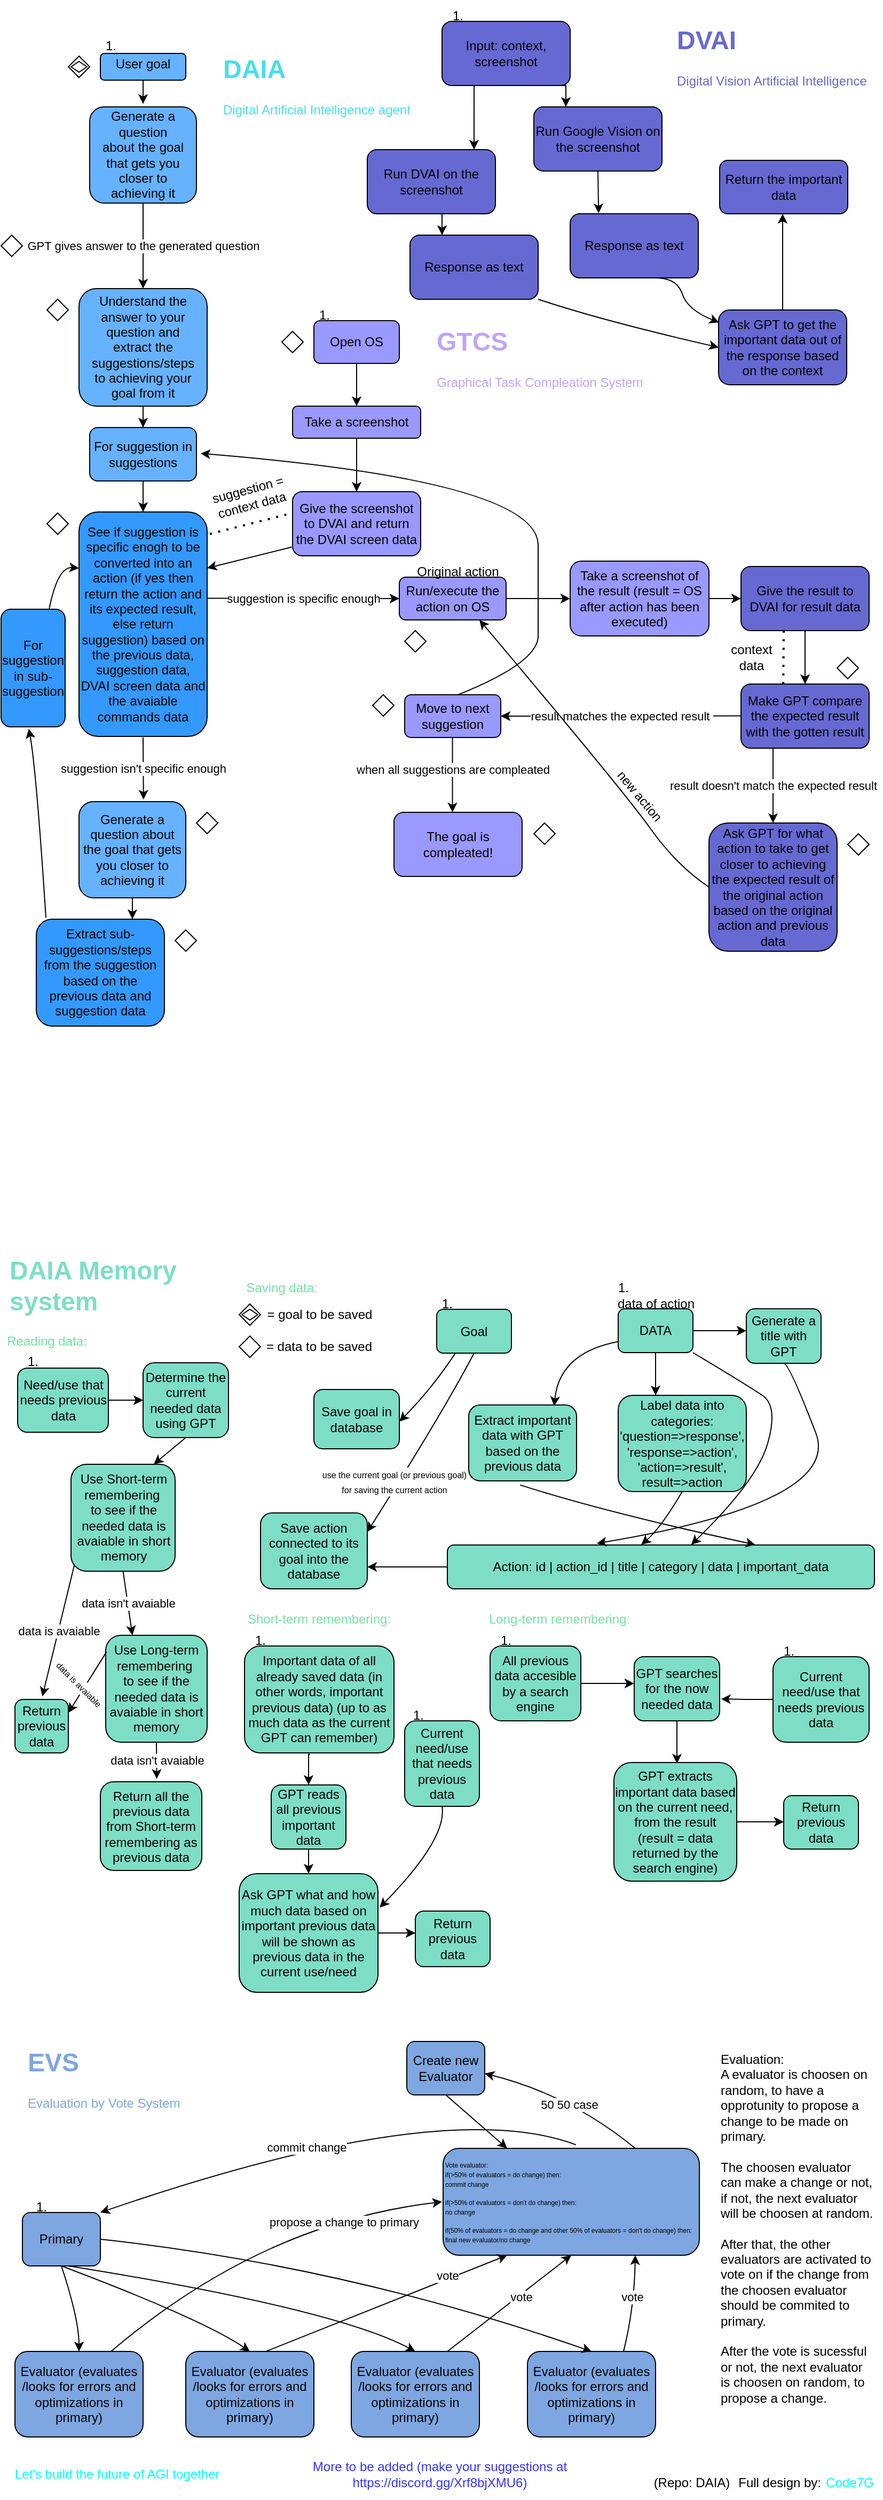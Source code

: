 <mxfile version="21.6.5" type="device">
  <diagram name="Page-1" id="eF_w9FmH9n8_vSb8mk-4">
    <mxGraphModel dx="1247" dy="1196" grid="1" gridSize="10" guides="1" tooltips="1" connect="1" arrows="1" fold="1" page="1" pageScale="1" pageWidth="827" pageHeight="1169" math="0" shadow="0">
      <root>
        <mxCell id="0" />
        <mxCell id="1" parent="0" />
        <mxCell id="6BYPAG468MGo1deq5H2f-17" value="" style="rounded=1;whiteSpace=wrap;html=1;fillColor=#66B2FF;" parent="1" vertex="1">
          <mxGeometry x="910" y="100" width="100" height="90" as="geometry" />
        </mxCell>
        <mxCell id="6BYPAG468MGo1deq5H2f-11" value="Generate a question about the goal that gets you closer to achieving it" style="text;html=1;strokeColor=none;fillColor=none;align=center;verticalAlign=middle;whiteSpace=wrap;rounded=0;" parent="1" vertex="1">
          <mxGeometry x="920" y="130" width="80" height="30" as="geometry" />
        </mxCell>
        <mxCell id="6BYPAG468MGo1deq5H2f-25" style="edgeStyle=orthogonalEdgeStyle;rounded=0;orthogonalLoop=1;jettySize=auto;html=1;exitX=0.5;exitY=1;exitDx=0;exitDy=0;entryX=0.5;entryY=-0.031;entryDx=0;entryDy=0;entryPerimeter=0;" parent="1" source="6BYPAG468MGo1deq5H2f-23" target="6BYPAG468MGo1deq5H2f-17" edge="1">
          <mxGeometry relative="1" as="geometry" />
        </mxCell>
        <mxCell id="6BYPAG468MGo1deq5H2f-23" value="" style="rounded=1;whiteSpace=wrap;html=1;fillColor=#66B2FF;" parent="1" vertex="1">
          <mxGeometry x="920" y="50" width="80" height="25" as="geometry" />
        </mxCell>
        <mxCell id="6BYPAG468MGo1deq5H2f-24" value="User goal" style="text;html=1;strokeColor=none;fillColor=none;align=center;verticalAlign=middle;whiteSpace=wrap;rounded=0;" parent="1" vertex="1">
          <mxGeometry x="930" y="45" width="60" height="30" as="geometry" />
        </mxCell>
        <mxCell id="6BYPAG468MGo1deq5H2f-47" style="edgeStyle=orthogonalEdgeStyle;rounded=0;orthogonalLoop=1;jettySize=auto;html=1;exitX=0.5;exitY=1;exitDx=0;exitDy=0;" parent="1" source="6BYPAG468MGo1deq5H2f-28" target="6BYPAG468MGo1deq5H2f-48" edge="1">
          <mxGeometry relative="1" as="geometry">
            <mxPoint x="959.952" y="440" as="targetPoint" />
          </mxGeometry>
        </mxCell>
        <mxCell id="6BYPAG468MGo1deq5H2f-28" value="" style="rounded=1;whiteSpace=wrap;html=1;fillColor=#66B2FF;" parent="1" vertex="1">
          <mxGeometry x="900" y="270" width="120" height="110" as="geometry" />
        </mxCell>
        <mxCell id="6BYPAG468MGo1deq5H2f-29" value="Understand the answer to your question and extract the suggestions/steps to achieving your goal from it" style="text;html=1;strokeColor=none;fillColor=none;align=center;verticalAlign=middle;whiteSpace=wrap;rounded=0;" parent="1" vertex="1">
          <mxGeometry x="910" y="310" width="100" height="30" as="geometry" />
        </mxCell>
        <mxCell id="6BYPAG468MGo1deq5H2f-52" style="edgeStyle=orthogonalEdgeStyle;rounded=0;orthogonalLoop=1;jettySize=auto;html=1;exitX=0.5;exitY=1;exitDx=0;exitDy=0;" parent="1" source="6BYPAG468MGo1deq5H2f-48" target="6BYPAG468MGo1deq5H2f-53" edge="1">
          <mxGeometry relative="1" as="geometry">
            <mxPoint x="959.952" y="520" as="targetPoint" />
          </mxGeometry>
        </mxCell>
        <mxCell id="6BYPAG468MGo1deq5H2f-48" value="" style="rounded=1;whiteSpace=wrap;html=1;fillColor=#66B2FF;" parent="1" vertex="1">
          <mxGeometry x="910" y="400" width="100" height="50" as="geometry" />
        </mxCell>
        <mxCell id="6BYPAG468MGo1deq5H2f-49" value="For suggestion in suggestions" style="text;html=1;strokeColor=none;fillColor=none;align=center;verticalAlign=middle;whiteSpace=wrap;rounded=0;" parent="1" vertex="1">
          <mxGeometry x="910" y="405" width="100" height="40" as="geometry" />
        </mxCell>
        <mxCell id="6BYPAG468MGo1deq5H2f-53" value="See if suggestion is specific enogh to be converted into an action (if yes then return the action and its expected result, else return suggestion) based on the previous data, suggestion data, DVAI screen data and the avaiable commands data" style="rounded=1;whiteSpace=wrap;html=1;fillColor=#3399FF;" parent="1" vertex="1">
          <mxGeometry x="900" y="479" width="120" height="210" as="geometry" />
        </mxCell>
        <mxCell id="6BYPAG468MGo1deq5H2f-60" value="" style="endArrow=classic;html=1;rounded=0;movable=1;resizable=1;rotatable=1;deletable=1;editable=1;locked=0;connectable=1;entryX=0.604;entryY=-0.021;entryDx=0;entryDy=0;entryPerimeter=0;" parent="1" target="6BYPAG468MGo1deq5H2f-144" edge="1">
          <mxGeometry relative="1" as="geometry">
            <mxPoint x="960" y="690" as="sourcePoint" />
            <mxPoint x="960" y="760" as="targetPoint" />
          </mxGeometry>
        </mxCell>
        <mxCell id="6BYPAG468MGo1deq5H2f-61" value="suggestion isn&#39;t specific enough" style="edgeLabel;resizable=0;html=1;align=center;verticalAlign=middle;" parent="6BYPAG468MGo1deq5H2f-60" connectable="0" vertex="1">
          <mxGeometry relative="1" as="geometry" />
        </mxCell>
        <mxCell id="6BYPAG468MGo1deq5H2f-55" value="" style="endArrow=classic;html=1;rounded=0;" parent="1" edge="1">
          <mxGeometry relative="1" as="geometry">
            <mxPoint x="1020" y="559.76" as="sourcePoint" />
            <mxPoint x="1200" y="560" as="targetPoint" />
            <Array as="points" />
          </mxGeometry>
        </mxCell>
        <mxCell id="6BYPAG468MGo1deq5H2f-56" value="suggestion is specific enough" style="edgeLabel;resizable=0;html=1;align=center;verticalAlign=middle;" parent="6BYPAG468MGo1deq5H2f-55" connectable="0" vertex="1">
          <mxGeometry relative="1" as="geometry" />
        </mxCell>
        <mxCell id="6BYPAG468MGo1deq5H2f-63" value="Extract sub-suggestions/steps from the suggestion based on the previous data and suggestion data" style="rounded=1;whiteSpace=wrap;html=1;fillColor=#3399FF;" parent="1" vertex="1">
          <mxGeometry x="860" y="860" width="120" height="100" as="geometry" />
        </mxCell>
        <mxCell id="6BYPAG468MGo1deq5H2f-67" value="" style="curved=1;endArrow=classic;html=1;rounded=0;exitX=0.075;exitY=-0.014;exitDx=0;exitDy=0;exitPerimeter=0;entryX=0.433;entryY=1.017;entryDx=0;entryDy=0;entryPerimeter=0;" parent="1" source="6BYPAG468MGo1deq5H2f-63" target="6BYPAG468MGo1deq5H2f-68" edge="1">
          <mxGeometry width="50" height="50" relative="1" as="geometry">
            <mxPoint x="840" y="740" as="sourcePoint" />
            <mxPoint x="800" y="650" as="targetPoint" />
            <Array as="points">
              <mxPoint x="860" y="720" />
            </Array>
          </mxGeometry>
        </mxCell>
        <mxCell id="6BYPAG468MGo1deq5H2f-68" value="For suggestion in sub-suggestion" style="rounded=1;whiteSpace=wrap;html=1;fillColor=#3399FF;" parent="1" vertex="1">
          <mxGeometry x="827" y="570" width="60" height="110" as="geometry" />
        </mxCell>
        <mxCell id="6BYPAG468MGo1deq5H2f-75" style="edgeStyle=orthogonalEdgeStyle;rounded=0;orthogonalLoop=1;jettySize=auto;html=1;" parent="1" source="6BYPAG468MGo1deq5H2f-72" target="6BYPAG468MGo1deq5H2f-76" edge="1">
          <mxGeometry relative="1" as="geometry">
            <mxPoint x="1360" y="560" as="targetPoint" />
          </mxGeometry>
        </mxCell>
        <mxCell id="6BYPAG468MGo1deq5H2f-72" value="Run/execute the action on OS" style="rounded=1;whiteSpace=wrap;html=1;fillColor=#9999FF;" parent="1" vertex="1">
          <mxGeometry x="1200" y="540" width="100" height="40" as="geometry" />
        </mxCell>
        <mxCell id="6BYPAG468MGo1deq5H2f-73" value="" style="endArrow=classic;html=1;rounded=0;entryX=0.5;entryY=0;entryDx=0;entryDy=0;" parent="1" target="6BYPAG468MGo1deq5H2f-28" edge="1">
          <mxGeometry relative="1" as="geometry">
            <mxPoint x="960" y="190" as="sourcePoint" />
            <mxPoint x="1060" y="160" as="targetPoint" />
          </mxGeometry>
        </mxCell>
        <mxCell id="6BYPAG468MGo1deq5H2f-74" value="GPT gives answer to the generated question" style="edgeLabel;resizable=0;html=1;align=center;verticalAlign=middle;" parent="6BYPAG468MGo1deq5H2f-73" connectable="0" vertex="1">
          <mxGeometry relative="1" as="geometry" />
        </mxCell>
        <mxCell id="6BYPAG468MGo1deq5H2f-84" style="edgeStyle=orthogonalEdgeStyle;rounded=0;orthogonalLoop=1;jettySize=auto;html=1;exitX=1;exitY=0.5;exitDx=0;exitDy=0;" parent="1" source="6BYPAG468MGo1deq5H2f-76" edge="1">
          <mxGeometry relative="1" as="geometry">
            <mxPoint x="1520" y="560" as="targetPoint" />
          </mxGeometry>
        </mxCell>
        <mxCell id="6BYPAG468MGo1deq5H2f-76" value="Take a screenshot of the result (result = OS after action has been executed)" style="rounded=1;whiteSpace=wrap;html=1;fillColor=#9999FF;" parent="1" vertex="1">
          <mxGeometry x="1360" y="525" width="130" height="70" as="geometry" />
        </mxCell>
        <mxCell id="6BYPAG468MGo1deq5H2f-78" style="edgeStyle=orthogonalEdgeStyle;rounded=0;orthogonalLoop=1;jettySize=auto;html=1;exitX=0.5;exitY=1;exitDx=0;exitDy=0;" parent="1" source="6BYPAG468MGo1deq5H2f-77" target="6BYPAG468MGo1deq5H2f-79" edge="1">
          <mxGeometry relative="1" as="geometry">
            <mxPoint x="1240.095" y="280" as="targetPoint" />
          </mxGeometry>
        </mxCell>
        <mxCell id="6BYPAG468MGo1deq5H2f-77" value="Open OS" style="rounded=1;whiteSpace=wrap;html=1;fillColor=#9999FF;" parent="1" vertex="1">
          <mxGeometry x="1120" y="300" width="80" height="40" as="geometry" />
        </mxCell>
        <mxCell id="6BYPAG468MGo1deq5H2f-80" style="edgeStyle=orthogonalEdgeStyle;rounded=0;orthogonalLoop=1;jettySize=auto;html=1;exitX=0.5;exitY=1;exitDx=0;exitDy=0;" parent="1" source="6BYPAG468MGo1deq5H2f-79" target="6BYPAG468MGo1deq5H2f-81" edge="1">
          <mxGeometry relative="1" as="geometry">
            <mxPoint x="1240.095" y="330" as="targetPoint" />
          </mxGeometry>
        </mxCell>
        <mxCell id="6BYPAG468MGo1deq5H2f-79" value="Take a screenshot" style="rounded=1;whiteSpace=wrap;html=1;fillColor=#9999FF;" parent="1" vertex="1">
          <mxGeometry x="1100" y="380" width="120" height="30" as="geometry" />
        </mxCell>
        <mxCell id="6BYPAG468MGo1deq5H2f-81" value="Give the screenshot to DVAI and return the DVAI screen data" style="rounded=1;whiteSpace=wrap;html=1;fillColor=#9999FF;" parent="1" vertex="1">
          <mxGeometry x="1100" y="460" width="120" height="60" as="geometry" />
        </mxCell>
        <mxCell id="6BYPAG468MGo1deq5H2f-82" value="" style="curved=1;endArrow=classic;html=1;rounded=0;entryX=1;entryY=0.25;entryDx=0;entryDy=0;exitX=-0.007;exitY=0.865;exitDx=0;exitDy=0;exitPerimeter=0;" parent="1" source="6BYPAG468MGo1deq5H2f-81" target="6BYPAG468MGo1deq5H2f-53" edge="1">
          <mxGeometry width="50" height="50" relative="1" as="geometry">
            <mxPoint x="1050" y="510" as="sourcePoint" />
            <mxPoint x="1100" y="460" as="targetPoint" />
            <Array as="points" />
          </mxGeometry>
        </mxCell>
        <mxCell id="6BYPAG468MGo1deq5H2f-88" style="edgeStyle=orthogonalEdgeStyle;rounded=0;orthogonalLoop=1;jettySize=auto;html=1;exitX=0.5;exitY=1;exitDx=0;exitDy=0;" parent="1" source="6BYPAG468MGo1deq5H2f-81" target="6BYPAG468MGo1deq5H2f-81" edge="1">
          <mxGeometry relative="1" as="geometry" />
        </mxCell>
        <mxCell id="6BYPAG468MGo1deq5H2f-91" value="" style="endArrow=none;dashed=1;html=1;dashPattern=1 3;strokeWidth=2;rounded=0;entryX=0;entryY=0.333;entryDx=0;entryDy=0;entryPerimeter=0;exitX=1.021;exitY=0.098;exitDx=0;exitDy=0;exitPerimeter=0;" parent="1" source="6BYPAG468MGo1deq5H2f-53" target="6BYPAG468MGo1deq5H2f-81" edge="1">
          <mxGeometry width="50" height="50" relative="1" as="geometry">
            <mxPoint x="1020" y="500" as="sourcePoint" />
            <mxPoint x="1070" y="450" as="targetPoint" />
          </mxGeometry>
        </mxCell>
        <mxCell id="6BYPAG468MGo1deq5H2f-92" value="suggestion = context data" style="text;html=1;strokeColor=none;fillColor=none;align=center;verticalAlign=middle;whiteSpace=wrap;rounded=0;rotation=-15;" parent="1" vertex="1">
          <mxGeometry x="1020" y="450" width="80" height="30" as="geometry" />
        </mxCell>
        <mxCell id="6BYPAG468MGo1deq5H2f-94" style="edgeStyle=orthogonalEdgeStyle;rounded=0;orthogonalLoop=1;jettySize=auto;html=1;" parent="1" source="6BYPAG468MGo1deq5H2f-93" edge="1">
          <mxGeometry relative="1" as="geometry">
            <mxPoint x="1580" y="640" as="targetPoint" />
          </mxGeometry>
        </mxCell>
        <mxCell id="6BYPAG468MGo1deq5H2f-93" value="Give the result to DVAI for result data" style="rounded=1;whiteSpace=wrap;html=1;fillColor=#6669D1;" parent="1" vertex="1">
          <mxGeometry x="1520" y="530" width="120" height="60" as="geometry" />
        </mxCell>
        <mxCell id="6BYPAG468MGo1deq5H2f-96" value="Make GPT compare the expected result with the gotten result" style="rounded=1;whiteSpace=wrap;html=1;fillColor=#6669D1;" parent="1" vertex="1">
          <mxGeometry x="1520" y="640" width="120" height="60" as="geometry" />
        </mxCell>
        <mxCell id="6BYPAG468MGo1deq5H2f-97" value="" style="endArrow=none;dashed=1;html=1;dashPattern=1 3;strokeWidth=2;rounded=0;exitX=0.33;exitY=0;exitDx=0;exitDy=0;exitPerimeter=0;" parent="1" source="6BYPAG468MGo1deq5H2f-96" edge="1">
          <mxGeometry width="50" height="50" relative="1" as="geometry">
            <mxPoint x="1510" y="640" as="sourcePoint" />
            <mxPoint x="1560" y="590" as="targetPoint" />
          </mxGeometry>
        </mxCell>
        <mxCell id="6BYPAG468MGo1deq5H2f-98" value="context data" style="text;html=1;strokeColor=none;fillColor=none;align=center;verticalAlign=middle;whiteSpace=wrap;rounded=0;" parent="1" vertex="1">
          <mxGeometry x="1500" y="600" width="60" height="30" as="geometry" />
        </mxCell>
        <mxCell id="6BYPAG468MGo1deq5H2f-99" value="" style="endArrow=classic;html=1;rounded=0;entryX=1;entryY=0.5;entryDx=0;entryDy=0;" parent="1" target="6BYPAG468MGo1deq5H2f-106" edge="1">
          <mxGeometry relative="1" as="geometry">
            <mxPoint x="1520" y="669.76" as="sourcePoint" />
            <mxPoint x="1320" y="670" as="targetPoint" />
          </mxGeometry>
        </mxCell>
        <mxCell id="6BYPAG468MGo1deq5H2f-100" value="result matches the expected result&amp;nbsp;" style="edgeLabel;resizable=0;html=1;align=center;verticalAlign=middle;" parent="6BYPAG468MGo1deq5H2f-99" connectable="0" vertex="1">
          <mxGeometry relative="1" as="geometry" />
        </mxCell>
        <mxCell id="6BYPAG468MGo1deq5H2f-106" value="Move to next suggestion" style="rounded=1;whiteSpace=wrap;html=1;fillColor=#9999FF;" parent="1" vertex="1">
          <mxGeometry x="1205" y="650" width="90" height="40" as="geometry" />
        </mxCell>
        <mxCell id="6BYPAG468MGo1deq5H2f-107" value="" style="curved=1;endArrow=classic;html=1;rounded=0;exitX=0.556;exitY=0;exitDx=0;exitDy=0;exitPerimeter=0;entryX=1.039;entryY=0.482;entryDx=0;entryDy=0;entryPerimeter=0;" parent="1" source="6BYPAG468MGo1deq5H2f-106" target="6BYPAG468MGo1deq5H2f-49" edge="1">
          <mxGeometry width="50" height="50" relative="1" as="geometry">
            <mxPoint x="1290" y="630" as="sourcePoint" />
            <mxPoint x="1210" y="430" as="targetPoint" />
            <Array as="points">
              <mxPoint x="1330" y="620" />
              <mxPoint x="1330" y="570" />
              <mxPoint x="1330" y="450" />
            </Array>
          </mxGeometry>
        </mxCell>
        <mxCell id="6BYPAG468MGo1deq5H2f-108" value="" style="endArrow=classic;html=1;rounded=0;" parent="1" edge="1">
          <mxGeometry relative="1" as="geometry">
            <mxPoint x="1249.76" y="690" as="sourcePoint" />
            <mxPoint x="1249.76" y="760" as="targetPoint" />
            <Array as="points">
              <mxPoint x="1249.76" y="760" />
            </Array>
          </mxGeometry>
        </mxCell>
        <mxCell id="6BYPAG468MGo1deq5H2f-109" value="when all suggestions are compleated" style="edgeLabel;resizable=0;html=1;align=center;verticalAlign=middle;" parent="6BYPAG468MGo1deq5H2f-108" connectable="0" vertex="1">
          <mxGeometry relative="1" as="geometry">
            <mxPoint y="-5" as="offset" />
          </mxGeometry>
        </mxCell>
        <mxCell id="6BYPAG468MGo1deq5H2f-110" value="The goal is compleated!" style="rounded=1;whiteSpace=wrap;html=1;fillColor=#9999FF;" parent="1" vertex="1">
          <mxGeometry x="1195" y="760" width="120" height="60" as="geometry" />
        </mxCell>
        <mxCell id="6BYPAG468MGo1deq5H2f-111" value="" style="endArrow=classic;html=1;rounded=0;" parent="1" edge="1">
          <mxGeometry relative="1" as="geometry">
            <mxPoint x="1550" y="700" as="sourcePoint" />
            <mxPoint x="1550" y="770" as="targetPoint" />
          </mxGeometry>
        </mxCell>
        <mxCell id="6BYPAG468MGo1deq5H2f-112" value="result doesn&#39;t match the expected result" style="edgeLabel;resizable=0;html=1;align=center;verticalAlign=middle;" parent="6BYPAG468MGo1deq5H2f-111" connectable="0" vertex="1">
          <mxGeometry relative="1" as="geometry" />
        </mxCell>
        <mxCell id="6BYPAG468MGo1deq5H2f-114" value="Ask GPT for what action to take to get closer to achieving the expected result of the original action based on the original action and previous data" style="rounded=1;whiteSpace=wrap;html=1;fillColor=#6669D1;" parent="1" vertex="1">
          <mxGeometry x="1490" y="770" width="120" height="120" as="geometry" />
        </mxCell>
        <mxCell id="6BYPAG468MGo1deq5H2f-115" value="" style="curved=1;endArrow=classic;html=1;rounded=0;exitX=0;exitY=0.5;exitDx=0;exitDy=0;entryX=0.75;entryY=1;entryDx=0;entryDy=0;" parent="1" source="6BYPAG468MGo1deq5H2f-114" target="6BYPAG468MGo1deq5H2f-72" edge="1">
          <mxGeometry width="50" height="50" relative="1" as="geometry">
            <mxPoint x="1410" y="810" as="sourcePoint" />
            <mxPoint x="1460" y="760" as="targetPoint" />
            <Array as="points">
              <mxPoint x="1460" y="810" />
              <mxPoint x="1410" y="740" />
            </Array>
          </mxGeometry>
        </mxCell>
        <mxCell id="6BYPAG468MGo1deq5H2f-117" value="new action" style="text;html=1;strokeColor=none;fillColor=none;align=center;verticalAlign=middle;whiteSpace=wrap;rounded=0;rotation=50;" parent="1" vertex="1">
          <mxGeometry x="1395" y="730" width="60" height="30" as="geometry" />
        </mxCell>
        <mxCell id="6BYPAG468MGo1deq5H2f-120" value="" style="curved=1;endArrow=classic;html=1;rounded=0;entryX=0;entryY=0.25;entryDx=0;entryDy=0;exitX=0.75;exitY=0;exitDx=0;exitDy=0;" parent="1" source="6BYPAG468MGo1deq5H2f-68" target="6BYPAG468MGo1deq5H2f-53" edge="1">
          <mxGeometry width="50" height="50" relative="1" as="geometry">
            <mxPoint x="837" y="570" as="sourcePoint" />
            <mxPoint x="887" y="520" as="targetPoint" />
            <Array as="points">
              <mxPoint x="880" y="530" />
            </Array>
          </mxGeometry>
        </mxCell>
        <mxCell id="6BYPAG468MGo1deq5H2f-121" value="&lt;h1&gt;&lt;font color=&quot;#49dee9&quot;&gt;DAIA&lt;/font&gt;&lt;/h1&gt;&lt;p&gt;&lt;font color=&quot;#49dee9&quot;&gt;Digital Artificial Intelligence agent&lt;/font&gt;&lt;/p&gt;" style="text;html=1;strokeColor=none;fillColor=none;spacing=5;spacingTop=-20;whiteSpace=wrap;overflow=hidden;rounded=0;" parent="1" vertex="1">
          <mxGeometry x="1030" y="45" width="190" height="65" as="geometry" />
        </mxCell>
        <mxCell id="6BYPAG468MGo1deq5H2f-126" value="&lt;h1&gt;&lt;font color=&quot;#bea5f8&quot;&gt;GTCS&lt;/font&gt;&lt;/h1&gt;&lt;div&gt;&lt;font color=&quot;#bea5f8&quot;&gt;Graphical Task Compleation System&lt;/font&gt;&lt;br&gt;&lt;/div&gt;" style="text;html=1;strokeColor=none;fillColor=none;spacing=5;spacingTop=-20;whiteSpace=wrap;overflow=hidden;rounded=0;" parent="1" vertex="1">
          <mxGeometry x="1230" y="300" width="210" height="120" as="geometry" />
        </mxCell>
        <mxCell id="6BYPAG468MGo1deq5H2f-129" value="" style="rhombus;whiteSpace=wrap;html=1;" parent="1" vertex="1">
          <mxGeometry x="890" y="52.5" width="20" height="20" as="geometry" />
        </mxCell>
        <mxCell id="6BYPAG468MGo1deq5H2f-130" value="" style="rhombus;whiteSpace=wrap;html=1;" parent="1" vertex="1">
          <mxGeometry x="827" y="220" width="20" height="20" as="geometry" />
        </mxCell>
        <mxCell id="6BYPAG468MGo1deq5H2f-131" value="" style="rhombus;whiteSpace=wrap;html=1;" parent="1" vertex="1">
          <mxGeometry x="870" y="280" width="20" height="20" as="geometry" />
        </mxCell>
        <mxCell id="6BYPAG468MGo1deq5H2f-132" value="" style="rhombus;whiteSpace=wrap;html=1;" parent="1" vertex="1">
          <mxGeometry x="870" y="480" width="20" height="20" as="geometry" />
        </mxCell>
        <mxCell id="6BYPAG468MGo1deq5H2f-133" value="" style="rhombus;whiteSpace=wrap;html=1;" parent="1" vertex="1">
          <mxGeometry x="1010" y="760" width="20" height="20" as="geometry" />
        </mxCell>
        <mxCell id="6BYPAG468MGo1deq5H2f-134" value="" style="rhombus;whiteSpace=wrap;html=1;" parent="1" vertex="1">
          <mxGeometry x="1610" y="615" width="20" height="20" as="geometry" />
        </mxCell>
        <mxCell id="6BYPAG468MGo1deq5H2f-135" value="" style="rhombus;whiteSpace=wrap;html=1;" parent="1" vertex="1">
          <mxGeometry x="1620" y="780" width="20" height="20" as="geometry" />
        </mxCell>
        <mxCell id="6BYPAG468MGo1deq5H2f-136" value="Original action" style="text;html=1;strokeColor=none;fillColor=none;align=center;verticalAlign=middle;whiteSpace=wrap;rounded=0;" parent="1" vertex="1">
          <mxGeometry x="1210" y="520" width="90" height="30" as="geometry" />
        </mxCell>
        <mxCell id="6BYPAG468MGo1deq5H2f-137" value="&lt;h1&gt;&lt;font color=&quot;#6669d1&quot;&gt;DVAI&lt;/font&gt;&lt;/h1&gt;&lt;div&gt;&lt;font color=&quot;#6669d1&quot;&gt;Digital Vision Artificial Intelligence&lt;/font&gt;&lt;/div&gt;" style="text;html=1;strokeColor=none;fillColor=none;spacing=5;spacingTop=-20;whiteSpace=wrap;overflow=hidden;rounded=0;" parent="1" vertex="1">
          <mxGeometry x="1455" y="17.5" width="190" height="120" as="geometry" />
        </mxCell>
        <mxCell id="6BYPAG468MGo1deq5H2f-138" value="" style="rhombus;whiteSpace=wrap;html=1;" parent="1" vertex="1">
          <mxGeometry x="1326" y="770" width="20" height="20" as="geometry" />
        </mxCell>
        <mxCell id="6BYPAG468MGo1deq5H2f-139" value="" style="rhombus;whiteSpace=wrap;html=1;" parent="1" vertex="1">
          <mxGeometry x="1175" y="650" width="20" height="20" as="geometry" />
        </mxCell>
        <mxCell id="6BYPAG468MGo1deq5H2f-145" style="edgeStyle=orthogonalEdgeStyle;rounded=0;orthogonalLoop=1;jettySize=auto;html=1;exitX=0.5;exitY=1;exitDx=0;exitDy=0;entryX=0.75;entryY=0;entryDx=0;entryDy=0;" parent="1" source="6BYPAG468MGo1deq5H2f-144" target="6BYPAG468MGo1deq5H2f-63" edge="1">
          <mxGeometry relative="1" as="geometry" />
        </mxCell>
        <mxCell id="6BYPAG468MGo1deq5H2f-144" value="Generate a question about the goal that gets you closer to achieving it" style="rounded=1;whiteSpace=wrap;html=1;fillColor=#66B2FF;" parent="1" vertex="1">
          <mxGeometry x="900" y="750" width="100" height="90" as="geometry" />
        </mxCell>
        <mxCell id="6BYPAG468MGo1deq5H2f-146" value="" style="rhombus;whiteSpace=wrap;html=1;" parent="1" vertex="1">
          <mxGeometry x="990" y="870" width="20" height="20" as="geometry" />
        </mxCell>
        <mxCell id="6BYPAG468MGo1deq5H2f-147" value="" style="rhombus;whiteSpace=wrap;html=1;" parent="1" vertex="1">
          <mxGeometry x="1205" y="590" width="20" height="20" as="geometry" />
        </mxCell>
        <mxCell id="6BYPAG468MGo1deq5H2f-148" value="" style="rhombus;whiteSpace=wrap;html=1;" parent="1" vertex="1">
          <mxGeometry x="1090" y="310" width="20" height="20" as="geometry" />
        </mxCell>
        <mxCell id="6BYPAG468MGo1deq5H2f-163" style="edgeStyle=orthogonalEdgeStyle;rounded=0;orthogonalLoop=1;jettySize=auto;html=1;exitX=0.5;exitY=1;exitDx=0;exitDy=0;entryX=0.222;entryY=-0.008;entryDx=0;entryDy=0;entryPerimeter=0;" parent="1" source="6BYPAG468MGo1deq5H2f-149" target="6BYPAG468MGo1deq5H2f-160" edge="1">
          <mxGeometry relative="1" as="geometry" />
        </mxCell>
        <mxCell id="6BYPAG468MGo1deq5H2f-149" value="Run Google Vision on the screenshot" style="rounded=1;whiteSpace=wrap;html=1;fillColor=#6669D1;" parent="1" vertex="1">
          <mxGeometry x="1326" y="100" width="120" height="60" as="geometry" />
        </mxCell>
        <mxCell id="6BYPAG468MGo1deq5H2f-161" style="edgeStyle=orthogonalEdgeStyle;rounded=0;orthogonalLoop=1;jettySize=auto;html=1;exitX=0.5;exitY=1;exitDx=0;exitDy=0;entryX=0.25;entryY=0;entryDx=0;entryDy=0;" parent="1" source="6BYPAG468MGo1deq5H2f-151" target="6BYPAG468MGo1deq5H2f-158" edge="1">
          <mxGeometry relative="1" as="geometry" />
        </mxCell>
        <mxCell id="6BYPAG468MGo1deq5H2f-151" value="Run DVAI on the screenshot" style="rounded=1;whiteSpace=wrap;html=1;fillColor=#6669D1;" parent="1" vertex="1">
          <mxGeometry x="1170" y="140" width="120" height="60" as="geometry" />
        </mxCell>
        <mxCell id="6BYPAG468MGo1deq5H2f-153" style="edgeStyle=orthogonalEdgeStyle;rounded=0;orthogonalLoop=1;jettySize=auto;html=1;exitX=0.75;exitY=1;exitDx=0;exitDy=0;entryX=0.25;entryY=0;entryDx=0;entryDy=0;" parent="1" source="6BYPAG468MGo1deq5H2f-152" target="6BYPAG468MGo1deq5H2f-149" edge="1">
          <mxGeometry relative="1" as="geometry" />
        </mxCell>
        <mxCell id="6BYPAG468MGo1deq5H2f-155" style="edgeStyle=orthogonalEdgeStyle;rounded=0;orthogonalLoop=1;jettySize=auto;html=1;exitX=0.25;exitY=1;exitDx=0;exitDy=0;entryX=0.833;entryY=0;entryDx=0;entryDy=0;entryPerimeter=0;" parent="1" source="6BYPAG468MGo1deq5H2f-152" target="6BYPAG468MGo1deq5H2f-151" edge="1">
          <mxGeometry relative="1" as="geometry" />
        </mxCell>
        <mxCell id="6BYPAG468MGo1deq5H2f-152" value="Input: context, screenshot" style="rounded=1;whiteSpace=wrap;html=1;fillColor=#6669D1;" parent="1" vertex="1">
          <mxGeometry x="1240" y="20" width="120" height="60" as="geometry" />
        </mxCell>
        <mxCell id="6BYPAG468MGo1deq5H2f-158" value="Response as text" style="rounded=1;whiteSpace=wrap;html=1;fillColor=#6669D1;" parent="1" vertex="1">
          <mxGeometry x="1210" y="220" width="120" height="60" as="geometry" />
        </mxCell>
        <mxCell id="6BYPAG468MGo1deq5H2f-160" value="Response as text" style="rounded=1;whiteSpace=wrap;html=1;fillColor=#6669D1;" parent="1" vertex="1">
          <mxGeometry x="1360" y="200" width="120" height="60" as="geometry" />
        </mxCell>
        <mxCell id="6BYPAG468MGo1deq5H2f-167" style="edgeStyle=orthogonalEdgeStyle;rounded=0;orthogonalLoop=1;jettySize=auto;html=1;exitX=0.5;exitY=0;exitDx=0;exitDy=0;" parent="1" source="6BYPAG468MGo1deq5H2f-164" edge="1">
          <mxGeometry relative="1" as="geometry">
            <mxPoint x="1559" y="200" as="targetPoint" />
          </mxGeometry>
        </mxCell>
        <mxCell id="6BYPAG468MGo1deq5H2f-164" value="Ask GPT to get the important data out of the response based on the context" style="rounded=1;whiteSpace=wrap;html=1;fillColor=#6669D1;" parent="1" vertex="1">
          <mxGeometry x="1499" y="290" width="120" height="70" as="geometry" />
        </mxCell>
        <mxCell id="6BYPAG468MGo1deq5H2f-165" value="" style="curved=1;endArrow=classic;html=1;rounded=0;exitX=1;exitY=1;exitDx=0;exitDy=0;entryX=0;entryY=0.5;entryDx=0;entryDy=0;" parent="1" source="6BYPAG468MGo1deq5H2f-158" target="6BYPAG468MGo1deq5H2f-164" edge="1">
          <mxGeometry width="50" height="50" relative="1" as="geometry">
            <mxPoint x="1400" y="330" as="sourcePoint" />
            <mxPoint x="1450" y="280" as="targetPoint" />
            <Array as="points">
              <mxPoint x="1390" y="300" />
            </Array>
          </mxGeometry>
        </mxCell>
        <mxCell id="6BYPAG468MGo1deq5H2f-166" value="" style="curved=1;endArrow=classic;html=1;rounded=0;exitX=0.667;exitY=1;exitDx=0;exitDy=0;exitPerimeter=0;entryX=0.004;entryY=0.167;entryDx=0;entryDy=0;entryPerimeter=0;" parent="1" source="6BYPAG468MGo1deq5H2f-160" target="6BYPAG468MGo1deq5H2f-164" edge="1">
          <mxGeometry width="50" height="50" relative="1" as="geometry">
            <mxPoint x="1455" y="280" as="sourcePoint" />
            <mxPoint x="1505" y="230" as="targetPoint" />
            <Array as="points">
              <mxPoint x="1460" y="260" />
              <mxPoint x="1470" y="290" />
            </Array>
          </mxGeometry>
        </mxCell>
        <mxCell id="6BYPAG468MGo1deq5H2f-168" value="Return the important data" style="rounded=1;whiteSpace=wrap;html=1;fillColor=#6669D1;" parent="1" vertex="1">
          <mxGeometry x="1500" y="150" width="120" height="50" as="geometry" />
        </mxCell>
        <mxCell id="6BYPAG468MGo1deq5H2f-169" value="&lt;h1&gt;&lt;font color=&quot;#7ddec5&quot;&gt;DAIA Memory system&lt;/font&gt;&lt;/h1&gt;" style="text;html=1;strokeColor=none;fillColor=none;spacing=5;spacingTop=-20;whiteSpace=wrap;overflow=hidden;rounded=0;" parent="1" vertex="1">
          <mxGeometry x="830" y="1169" width="190" height="120" as="geometry" />
        </mxCell>
        <mxCell id="6BYPAG468MGo1deq5H2f-176" style="edgeStyle=orthogonalEdgeStyle;rounded=0;orthogonalLoop=1;jettySize=auto;html=1;" parent="1" source="6BYPAG468MGo1deq5H2f-171" edge="1">
          <mxGeometry relative="1" as="geometry">
            <mxPoint x="1525" y="1245" as="targetPoint" />
          </mxGeometry>
        </mxCell>
        <mxCell id="6BYPAG468MGo1deq5H2f-178" style="edgeStyle=orthogonalEdgeStyle;rounded=0;orthogonalLoop=1;jettySize=auto;html=1;" parent="1" source="6BYPAG468MGo1deq5H2f-171" edge="1">
          <mxGeometry relative="1" as="geometry">
            <mxPoint x="1440" y="1305.5" as="targetPoint" />
          </mxGeometry>
        </mxCell>
        <mxCell id="6BYPAG468MGo1deq5H2f-171" value="DATA" style="rounded=1;whiteSpace=wrap;html=1;fillColor=#7DDEC5;" parent="1" vertex="1">
          <mxGeometry x="1405" y="1224.5" width="70" height="41" as="geometry" />
        </mxCell>
        <mxCell id="6BYPAG468MGo1deq5H2f-172" value="" style="rhombus;whiteSpace=wrap;html=1;" parent="1" vertex="1">
          <mxGeometry x="1050" y="1250" width="20" height="20" as="geometry" />
        </mxCell>
        <mxCell id="6BYPAG468MGo1deq5H2f-173" value="= data to be saved" style="text;html=1;strokeColor=none;fillColor=none;align=center;verticalAlign=middle;whiteSpace=wrap;rounded=0;" parent="1" vertex="1">
          <mxGeometry x="1065" y="1245" width="120" height="30" as="geometry" />
        </mxCell>
        <mxCell id="6BYPAG468MGo1deq5H2f-174" value="" style="curved=1;endArrow=classic;html=1;rounded=0;exitX=0;exitY=0.75;exitDx=0;exitDy=0;" parent="1" source="6BYPAG468MGo1deq5H2f-171" edge="1">
          <mxGeometry width="50" height="50" relative="1" as="geometry">
            <mxPoint x="1350" y="1315.5" as="sourcePoint" />
            <mxPoint x="1345" y="1315.5" as="targetPoint" />
            <Array as="points">
              <mxPoint x="1350" y="1265.5" />
            </Array>
          </mxGeometry>
        </mxCell>
        <mxCell id="6BYPAG468MGo1deq5H2f-175" value="Extract important data with GPT based on the previous data" style="rounded=1;whiteSpace=wrap;html=1;fillColor=#7DDEC5;" parent="1" vertex="1">
          <mxGeometry x="1265" y="1314.5" width="101" height="71" as="geometry" />
        </mxCell>
        <mxCell id="6BYPAG468MGo1deq5H2f-177" value="Generate a title with GPT" style="rounded=1;whiteSpace=wrap;html=1;fillColor=#7DDEC5;" parent="1" vertex="1">
          <mxGeometry x="1525" y="1224.5" width="70" height="51" as="geometry" />
        </mxCell>
        <mxCell id="6BYPAG468MGo1deq5H2f-179" value="Label data into categories:&lt;br&gt;&#39;question=&amp;gt;response&#39;,&lt;br&gt;&#39;response=&amp;gt;action&#39;,&lt;br&gt;&#39;action=&amp;gt;result&#39;,&lt;br&gt;result=&amp;gt;action" style="rounded=1;whiteSpace=wrap;html=1;fillColor=#7DDEC5;" parent="1" vertex="1">
          <mxGeometry x="1405" y="1305.5" width="120" height="90" as="geometry" />
        </mxCell>
        <mxCell id="AXano8ilbeoA4kUMZlU6-13" style="edgeStyle=orthogonalEdgeStyle;rounded=0;orthogonalLoop=1;jettySize=auto;html=1;exitX=0;exitY=0.5;exitDx=0;exitDy=0;" parent="1" source="6BYPAG468MGo1deq5H2f-181" edge="1">
          <mxGeometry relative="1" as="geometry">
            <mxPoint x="1170" y="1466" as="targetPoint" />
          </mxGeometry>
        </mxCell>
        <mxCell id="6BYPAG468MGo1deq5H2f-181" value="Action: id | action_id | title | category | data | important_data" style="rounded=1;whiteSpace=wrap;html=1;fillColor=#7DDEC5;" parent="1" vertex="1">
          <mxGeometry x="1245" y="1445.5" width="400" height="41" as="geometry" />
        </mxCell>
        <mxCell id="6BYPAG468MGo1deq5H2f-182" value="" style="curved=1;endArrow=classic;html=1;rounded=0;entryX=0.721;entryY=-0.007;entryDx=0;entryDy=0;exitX=0.476;exitY=1.054;exitDx=0;exitDy=0;exitPerimeter=0;entryPerimeter=0;" parent="1" source="6BYPAG468MGo1deq5H2f-175" target="6BYPAG468MGo1deq5H2f-181" edge="1">
          <mxGeometry width="50" height="50" relative="1" as="geometry">
            <mxPoint x="1295" y="1445.5" as="sourcePoint" />
            <mxPoint x="1345" y="1395.5" as="targetPoint" />
            <Array as="points">
              <mxPoint x="1395" y="1415.5" />
            </Array>
          </mxGeometry>
        </mxCell>
        <mxCell id="6BYPAG468MGo1deq5H2f-184" value="" style="curved=1;endArrow=classic;html=1;rounded=0;exitX=1;exitY=1;exitDx=0;exitDy=0;entryX=0.571;entryY=-0.007;entryDx=0;entryDy=0;entryPerimeter=0;" parent="1" source="6BYPAG468MGo1deq5H2f-171" target="6BYPAG468MGo1deq5H2f-181" edge="1">
          <mxGeometry width="50" height="50" relative="1" as="geometry">
            <mxPoint x="1545" y="1364.5" as="sourcePoint" />
            <mxPoint x="1595" y="1314.5" as="targetPoint" />
            <Array as="points">
              <mxPoint x="1525" y="1295.5" />
              <mxPoint x="1555" y="1315.5" />
              <mxPoint x="1535" y="1385.5" />
            </Array>
          </mxGeometry>
        </mxCell>
        <mxCell id="6BYPAG468MGo1deq5H2f-185" value="" style="curved=1;endArrow=classic;html=1;rounded=0;exitX=0.5;exitY=1;exitDx=0;exitDy=0;entryX=0.35;entryY=-0.037;entryDx=0;entryDy=0;entryPerimeter=0;" parent="1" source="6BYPAG468MGo1deq5H2f-177" target="6BYPAG468MGo1deq5H2f-181" edge="1">
          <mxGeometry width="50" height="50" relative="1" as="geometry">
            <mxPoint x="1555" y="1355.5" as="sourcePoint" />
            <mxPoint x="1535" y="1425.5" as="targetPoint" />
            <Array as="points">
              <mxPoint x="1565" y="1275.5" />
              <mxPoint x="1615" y="1405.5" />
            </Array>
          </mxGeometry>
        </mxCell>
        <mxCell id="6BYPAG468MGo1deq5H2f-186" value="&lt;font color=&quot;#73e2a3&quot;&gt;Saving data:&lt;/font&gt;" style="text;html=1;strokeColor=none;fillColor=none;align=center;verticalAlign=middle;whiteSpace=wrap;rounded=0;" parent="1" vertex="1">
          <mxGeometry x="1050" y="1190" width="80" height="30" as="geometry" />
        </mxCell>
        <mxCell id="6BYPAG468MGo1deq5H2f-187" value="&lt;font color=&quot;#73e2a3&quot;&gt;Reading data:&lt;/font&gt;" style="text;html=1;strokeColor=none;fillColor=none;align=center;verticalAlign=middle;whiteSpace=wrap;rounded=0;" parent="1" vertex="1">
          <mxGeometry x="830" y="1240" width="80" height="30" as="geometry" />
        </mxCell>
        <mxCell id="6BYPAG468MGo1deq5H2f-194" style="edgeStyle=orthogonalEdgeStyle;rounded=0;orthogonalLoop=1;jettySize=auto;html=1;entryX=0.5;entryY=0;entryDx=0;entryDy=0;exitX=0.438;exitY=1.014;exitDx=0;exitDy=0;exitPerimeter=0;" parent="1" source="6BYPAG468MGo1deq5H2f-188" target="6BYPAG468MGo1deq5H2f-190" edge="1">
          <mxGeometry relative="1" as="geometry" />
        </mxCell>
        <mxCell id="6BYPAG468MGo1deq5H2f-188" value="Important data of all already saved data (in other words, important previous data) (up to as much data as the current GPT can remember)" style="rounded=1;whiteSpace=wrap;html=1;fillColor=#7DDEC5;" parent="1" vertex="1">
          <mxGeometry x="1055" y="1540" width="140" height="100" as="geometry" />
        </mxCell>
        <mxCell id="6BYPAG468MGo1deq5H2f-195" style="edgeStyle=orthogonalEdgeStyle;rounded=0;orthogonalLoop=1;jettySize=auto;html=1;entryX=0.5;entryY=0;entryDx=0;entryDy=0;" parent="1" source="6BYPAG468MGo1deq5H2f-190" target="6BYPAG468MGo1deq5H2f-193" edge="1">
          <mxGeometry relative="1" as="geometry" />
        </mxCell>
        <mxCell id="6BYPAG468MGo1deq5H2f-190" value="GPT reads all previous important data" style="rounded=1;whiteSpace=wrap;html=1;fillColor=#7DDEC5;" parent="1" vertex="1">
          <mxGeometry x="1080" y="1670" width="70" height="60" as="geometry" />
        </mxCell>
        <mxCell id="6BYPAG468MGo1deq5H2f-198" style="edgeStyle=orthogonalEdgeStyle;rounded=0;orthogonalLoop=1;jettySize=auto;html=1;exitX=1;exitY=0.5;exitDx=0;exitDy=0;" parent="1" source="6BYPAG468MGo1deq5H2f-193" edge="1">
          <mxGeometry relative="1" as="geometry">
            <mxPoint x="1215" y="1808.571" as="targetPoint" />
          </mxGeometry>
        </mxCell>
        <mxCell id="6BYPAG468MGo1deq5H2f-193" value="Ask GPT what and how much data based on important previous data will be shown as previous data in the current use/need" style="rounded=1;whiteSpace=wrap;html=1;fillColor=#7DDEC5;" parent="1" vertex="1">
          <mxGeometry x="1050" y="1753" width="130" height="111" as="geometry" />
        </mxCell>
        <mxCell id="6BYPAG468MGo1deq5H2f-196" value="Current need/use that needs previous data" style="rounded=1;whiteSpace=wrap;html=1;fillColor=#7DDEC5;" parent="1" vertex="1">
          <mxGeometry x="1205" y="1610" width="70" height="80" as="geometry" />
        </mxCell>
        <mxCell id="6BYPAG468MGo1deq5H2f-197" value="" style="curved=1;endArrow=classic;html=1;rounded=0;entryX=1.012;entryY=0.286;entryDx=0;entryDy=0;entryPerimeter=0;exitX=0.5;exitY=1;exitDx=0;exitDy=0;" parent="1" source="6BYPAG468MGo1deq5H2f-196" target="6BYPAG468MGo1deq5H2f-193" edge="1">
          <mxGeometry width="50" height="50" relative="1" as="geometry">
            <mxPoint x="1415" y="1610" as="sourcePoint" />
            <mxPoint x="1415" y="1630" as="targetPoint" />
            <Array as="points">
              <mxPoint x="1245" y="1720" />
            </Array>
          </mxGeometry>
        </mxCell>
        <mxCell id="6BYPAG468MGo1deq5H2f-199" value="Return previous data" style="rounded=1;whiteSpace=wrap;html=1;fillColor=#7DDEC5;" parent="1" vertex="1">
          <mxGeometry x="1215" y="1788" width="70" height="52" as="geometry" />
        </mxCell>
        <mxCell id="6BYPAG468MGo1deq5H2f-200" value="&lt;font color=&quot;#73e2a3&quot;&gt;Short-term remembering:&lt;/font&gt;" style="text;html=1;strokeColor=none;fillColor=none;align=center;verticalAlign=middle;whiteSpace=wrap;rounded=0;" parent="1" vertex="1">
          <mxGeometry x="1055" y="1500" width="140" height="30" as="geometry" />
        </mxCell>
        <mxCell id="6BYPAG468MGo1deq5H2f-201" value="&lt;font color=&quot;#73e2a3&quot;&gt;Long-term remembering:&lt;/font&gt;" style="text;html=1;strokeColor=none;fillColor=none;align=center;verticalAlign=middle;whiteSpace=wrap;rounded=0;" parent="1" vertex="1">
          <mxGeometry x="1280" y="1500" width="140" height="30" as="geometry" />
        </mxCell>
        <mxCell id="6BYPAG468MGo1deq5H2f-205" style="edgeStyle=orthogonalEdgeStyle;rounded=0;orthogonalLoop=1;jettySize=auto;html=1;" parent="1" source="6BYPAG468MGo1deq5H2f-204" edge="1">
          <mxGeometry relative="1" as="geometry">
            <mxPoint x="1420" y="1575" as="targetPoint" />
          </mxGeometry>
        </mxCell>
        <mxCell id="6BYPAG468MGo1deq5H2f-204" value="All previous data accesible by a search engine" style="rounded=1;whiteSpace=wrap;html=1;fillColor=#7DDEC5;" parent="1" vertex="1">
          <mxGeometry x="1285" y="1540" width="85" height="70" as="geometry" />
        </mxCell>
        <mxCell id="6BYPAG468MGo1deq5H2f-207" style="edgeStyle=orthogonalEdgeStyle;rounded=0;orthogonalLoop=1;jettySize=auto;html=1;" parent="1" source="6BYPAG468MGo1deq5H2f-206" edge="1">
          <mxGeometry relative="1" as="geometry">
            <mxPoint x="1460" y="1650" as="targetPoint" />
          </mxGeometry>
        </mxCell>
        <mxCell id="6BYPAG468MGo1deq5H2f-206" value="GPT searches for the now needed data" style="rounded=1;whiteSpace=wrap;html=1;fillColor=#7DDEC5;" parent="1" vertex="1">
          <mxGeometry x="1420" y="1550" width="80" height="60" as="geometry" />
        </mxCell>
        <mxCell id="6BYPAG468MGo1deq5H2f-211" style="edgeStyle=orthogonalEdgeStyle;rounded=0;orthogonalLoop=1;jettySize=auto;html=1;" parent="1" source="6BYPAG468MGo1deq5H2f-208" edge="1">
          <mxGeometry relative="1" as="geometry">
            <mxPoint x="1560" y="1704.5" as="targetPoint" />
          </mxGeometry>
        </mxCell>
        <mxCell id="6BYPAG468MGo1deq5H2f-208" value="GPT extracts important data based on the current need, from the result (result = data returned by the search engine)" style="rounded=1;whiteSpace=wrap;html=1;fillColor=#7DDEC5;" parent="1" vertex="1">
          <mxGeometry x="1401" y="1649" width="115" height="111" as="geometry" />
        </mxCell>
        <mxCell id="6BYPAG468MGo1deq5H2f-210" style="edgeStyle=orthogonalEdgeStyle;rounded=0;orthogonalLoop=1;jettySize=auto;html=1;entryX=1.017;entryY=0.659;entryDx=0;entryDy=0;entryPerimeter=0;" parent="1" source="6BYPAG468MGo1deq5H2f-209" target="6BYPAG468MGo1deq5H2f-206" edge="1">
          <mxGeometry relative="1" as="geometry" />
        </mxCell>
        <mxCell id="6BYPAG468MGo1deq5H2f-209" value="Current need/use that needs previous data" style="rounded=1;whiteSpace=wrap;html=1;fillColor=#7DDEC5;" parent="1" vertex="1">
          <mxGeometry x="1550" y="1550" width="90" height="80" as="geometry" />
        </mxCell>
        <mxCell id="6BYPAG468MGo1deq5H2f-212" value="Return previous data" style="rounded=1;whiteSpace=wrap;html=1;fillColor=#7DDEC5;" parent="1" vertex="1">
          <mxGeometry x="1560" y="1680" width="70" height="50" as="geometry" />
        </mxCell>
        <mxCell id="6BYPAG468MGo1deq5H2f-215" style="edgeStyle=orthogonalEdgeStyle;rounded=0;orthogonalLoop=1;jettySize=auto;html=1;" parent="1" source="6BYPAG468MGo1deq5H2f-213" edge="1">
          <mxGeometry relative="1" as="geometry">
            <mxPoint x="960" y="1310" as="targetPoint" />
          </mxGeometry>
        </mxCell>
        <mxCell id="6BYPAG468MGo1deq5H2f-213" value="Need/use that needs previous data" style="rounded=1;whiteSpace=wrap;html=1;fillColor=#7DDEC5;" parent="1" vertex="1">
          <mxGeometry x="842.5" y="1280" width="85" height="60" as="geometry" />
        </mxCell>
        <mxCell id="6BYPAG468MGo1deq5H2f-214" value="Use Short-term remembering&amp;nbsp;&lt;br&gt;to see if the needed data is avaiable in short memory" style="rounded=1;whiteSpace=wrap;html=1;fillColor=#7DDEC5;" parent="1" vertex="1">
          <mxGeometry x="892.5" y="1370" width="97.5" height="100" as="geometry" />
        </mxCell>
        <mxCell id="6BYPAG468MGo1deq5H2f-217" value="Determine the current needed data using GPT" style="rounded=1;whiteSpace=wrap;html=1;fillColor=#7DDEC5;" parent="1" vertex="1">
          <mxGeometry x="960" y="1275" width="80" height="70" as="geometry" />
        </mxCell>
        <mxCell id="6BYPAG468MGo1deq5H2f-221" value="" style="curved=1;endArrow=classic;html=1;rounded=0;exitX=0.5;exitY=1;exitDx=0;exitDy=0;" parent="1" source="6BYPAG468MGo1deq5H2f-217" edge="1">
          <mxGeometry width="50" height="50" relative="1" as="geometry">
            <mxPoint x="990" y="1350" as="sourcePoint" />
            <mxPoint x="970" y="1370" as="targetPoint" />
            <Array as="points" />
          </mxGeometry>
        </mxCell>
        <mxCell id="6BYPAG468MGo1deq5H2f-222" value="Return previous data" style="rounded=1;whiteSpace=wrap;html=1;fillColor=#7DDEC5;" parent="1" vertex="1">
          <mxGeometry x="840" y="1590" width="50" height="50" as="geometry" />
        </mxCell>
        <mxCell id="6BYPAG468MGo1deq5H2f-224" value="" style="endArrow=classic;html=1;rounded=0;entryX=0.513;entryY=-0.057;entryDx=0;entryDy=0;entryPerimeter=0;exitX=0.032;exitY=0.943;exitDx=0;exitDy=0;exitPerimeter=0;" parent="1" source="6BYPAG468MGo1deq5H2f-214" target="6BYPAG468MGo1deq5H2f-222" edge="1">
          <mxGeometry relative="1" as="geometry">
            <mxPoint x="860" y="1490" as="sourcePoint" />
            <mxPoint x="960" y="1490" as="targetPoint" />
          </mxGeometry>
        </mxCell>
        <mxCell id="6BYPAG468MGo1deq5H2f-225" value="data is avaiable" style="edgeLabel;resizable=0;html=1;align=center;verticalAlign=middle;" parent="6BYPAG468MGo1deq5H2f-224" connectable="0" vertex="1">
          <mxGeometry relative="1" as="geometry" />
        </mxCell>
        <mxCell id="6BYPAG468MGo1deq5H2f-228" value="" style="endArrow=classic;html=1;rounded=0;exitX=0.5;exitY=1;exitDx=0;exitDy=0;" parent="1" source="6BYPAG468MGo1deq5H2f-214" edge="1">
          <mxGeometry relative="1" as="geometry">
            <mxPoint x="930" y="1520" as="sourcePoint" />
            <mxPoint x="950" y="1530" as="targetPoint" />
          </mxGeometry>
        </mxCell>
        <mxCell id="6BYPAG468MGo1deq5H2f-229" value="data isn&#39;t avaiable" style="edgeLabel;resizable=0;html=1;align=center;verticalAlign=middle;" parent="6BYPAG468MGo1deq5H2f-228" connectable="0" vertex="1">
          <mxGeometry relative="1" as="geometry" />
        </mxCell>
        <mxCell id="6BYPAG468MGo1deq5H2f-233" value="Use Long-term remembering&amp;nbsp;&lt;br&gt;to see if the needed data is avaiable in short memory" style="rounded=1;whiteSpace=wrap;html=1;fillColor=#7DDEC5;" parent="1" vertex="1">
          <mxGeometry x="925" y="1530" width="95" height="100" as="geometry" />
        </mxCell>
        <mxCell id="6BYPAG468MGo1deq5H2f-234" value="" style="endArrow=classic;html=1;rounded=0;entryX=1;entryY=0.25;entryDx=0;entryDy=0;exitX=0.007;exitY=0.157;exitDx=0;exitDy=0;exitPerimeter=0;" parent="1" source="6BYPAG468MGo1deq5H2f-233" target="6BYPAG468MGo1deq5H2f-222" edge="1">
          <mxGeometry relative="1" as="geometry">
            <mxPoint x="920" y="1550" as="sourcePoint" />
            <mxPoint x="950" y="1670" as="targetPoint" />
          </mxGeometry>
        </mxCell>
        <mxCell id="6BYPAG468MGo1deq5H2f-235" value="&lt;font style=&quot;font-size: 8px;&quot;&gt;data is avaiable&lt;/font&gt;" style="edgeLabel;resizable=0;html=1;align=center;verticalAlign=middle;rotation=45;" parent="6BYPAG468MGo1deq5H2f-234" connectable="0" vertex="1">
          <mxGeometry relative="1" as="geometry">
            <mxPoint x="-8" y="1" as="offset" />
          </mxGeometry>
        </mxCell>
        <mxCell id="6BYPAG468MGo1deq5H2f-237" value="Return all the previous data from Short-term remembering as previous data" style="rounded=1;whiteSpace=wrap;html=1;fillColor=#7DDEC5;" parent="1" vertex="1">
          <mxGeometry x="920" y="1667" width="95" height="83" as="geometry" />
        </mxCell>
        <mxCell id="6BYPAG468MGo1deq5H2f-239" value="" style="endArrow=classic;html=1;rounded=0;exitX=0.5;exitY=1;exitDx=0;exitDy=0;entryX=0.556;entryY=-0.033;entryDx=0;entryDy=0;entryPerimeter=0;" parent="1" source="6BYPAG468MGo1deq5H2f-233" target="6BYPAG468MGo1deq5H2f-237" edge="1">
          <mxGeometry relative="1" as="geometry">
            <mxPoint x="927.5" y="1660" as="sourcePoint" />
            <mxPoint x="1027.5" y="1660" as="targetPoint" />
          </mxGeometry>
        </mxCell>
        <mxCell id="6BYPAG468MGo1deq5H2f-240" value="data isn&#39;t avaiable" style="edgeLabel;resizable=0;html=1;align=center;verticalAlign=middle;" parent="6BYPAG468MGo1deq5H2f-239" connectable="0" vertex="1">
          <mxGeometry relative="1" as="geometry" />
        </mxCell>
        <mxCell id="AXano8ilbeoA4kUMZlU6-1" value="" style="rhombus;whiteSpace=wrap;html=1;" parent="1" vertex="1">
          <mxGeometry x="892.5" y="57.5" width="15" height="10" as="geometry" />
        </mxCell>
        <mxCell id="AXano8ilbeoA4kUMZlU6-3" value="" style="rhombus;whiteSpace=wrap;html=1;" parent="1" vertex="1">
          <mxGeometry x="1050" y="1220" width="20" height="20" as="geometry" />
        </mxCell>
        <mxCell id="AXano8ilbeoA4kUMZlU6-5" value="" style="rhombus;whiteSpace=wrap;html=1;" parent="1" vertex="1">
          <mxGeometry x="1052.5" y="1225" width="15" height="10" as="geometry" />
        </mxCell>
        <mxCell id="AXano8ilbeoA4kUMZlU6-6" value="= goal to be saved" style="text;html=1;strokeColor=none;fillColor=none;align=center;verticalAlign=middle;whiteSpace=wrap;rounded=0;" parent="1" vertex="1">
          <mxGeometry x="1062.5" y="1214.5" width="125" height="30" as="geometry" />
        </mxCell>
        <mxCell id="AXano8ilbeoA4kUMZlU6-7" value="Goal" style="rounded=1;whiteSpace=wrap;html=1;fillColor=#7DDEC5;" parent="1" vertex="1">
          <mxGeometry x="1235" y="1225" width="70" height="41" as="geometry" />
        </mxCell>
        <mxCell id="AXano8ilbeoA4kUMZlU6-8" value="" style="curved=1;endArrow=classic;html=1;rounded=0;exitX=0.25;exitY=1;exitDx=0;exitDy=0;" parent="1" source="AXano8ilbeoA4kUMZlU6-7" edge="1">
          <mxGeometry width="50" height="50" relative="1" as="geometry">
            <mxPoint x="1190" y="1410" as="sourcePoint" />
            <mxPoint x="1200" y="1330" as="targetPoint" />
            <Array as="points">
              <mxPoint x="1230" y="1300" />
            </Array>
          </mxGeometry>
        </mxCell>
        <mxCell id="AXano8ilbeoA4kUMZlU6-10" value="Save goal in database" style="rounded=1;whiteSpace=wrap;html=1;fillColor=#7DDEC5;" parent="1" vertex="1">
          <mxGeometry x="1120" y="1300" width="80" height="55.5" as="geometry" />
        </mxCell>
        <mxCell id="AXano8ilbeoA4kUMZlU6-15" value="Save action connected to its goal into the database" style="rounded=1;whiteSpace=wrap;html=1;fillColor=#7DDEC5;" parent="1" vertex="1">
          <mxGeometry x="1070" y="1415.5" width="100" height="71" as="geometry" />
        </mxCell>
        <mxCell id="AXano8ilbeoA4kUMZlU6-17" value="" style="curved=1;endArrow=classic;html=1;rounded=0;exitX=0.5;exitY=1;exitDx=0;exitDy=0;entryX=0.454;entryY=-0.007;entryDx=0;entryDy=0;entryPerimeter=0;" parent="1" target="6BYPAG468MGo1deq5H2f-181" edge="1">
          <mxGeometry width="50" height="50" relative="1" as="geometry">
            <mxPoint x="1465" y="1395.5" as="sourcePoint" />
            <mxPoint x="1415" y="1459.5" as="targetPoint" />
            <Array as="points">
              <mxPoint x="1445" y="1429.5" />
            </Array>
          </mxGeometry>
        </mxCell>
        <mxCell id="AXano8ilbeoA4kUMZlU6-20" value="" style="curved=1;endArrow=classic;html=1;rounded=0;exitX=0.5;exitY=1;exitDx=0;exitDy=0;entryX=1;entryY=0.25;entryDx=0;entryDy=0;" parent="1" source="AXano8ilbeoA4kUMZlU6-7" target="AXano8ilbeoA4kUMZlU6-15" edge="1">
          <mxGeometry width="50" height="50" relative="1" as="geometry">
            <mxPoint x="1260" y="1289" as="sourcePoint" />
            <mxPoint x="1210" y="1353" as="targetPoint" />
            <Array as="points">
              <mxPoint x="1240" y="1323" />
            </Array>
          </mxGeometry>
        </mxCell>
        <mxCell id="AXano8ilbeoA4kUMZlU6-22" value="&lt;font style=&quot;font-size: 8px;&quot;&gt;use the current goal (or previous goal) &lt;br&gt;for saving the current action&lt;/font&gt;" style="edgeLabel;resizable=0;html=1;align=center;verticalAlign=middle;" parent="1" connectable="0" vertex="1">
          <mxGeometry x="1195" y="1385.5" as="geometry" />
        </mxCell>
        <mxCell id="BAFq0prcfI2LbHkBiTMH-2" value="data of action" style="text;html=1;strokeColor=none;fillColor=none;align=center;verticalAlign=middle;whiteSpace=wrap;rounded=0;" parent="1" vertex="1">
          <mxGeometry x="1400.5" y="1205" width="79" height="30" as="geometry" />
        </mxCell>
        <mxCell id="hJwK9d4EnKQvpRfURVDh-3" value="Primary" style="rounded=1;whiteSpace=wrap;html=1;fillColor=#7EA6E0;" parent="1" vertex="1">
          <mxGeometry x="847" y="2070" width="73" height="50" as="geometry" />
        </mxCell>
        <mxCell id="hJwK9d4EnKQvpRfURVDh-4" value="Evaluator (evaluates /looks for errors and optimizations in primary)" style="rounded=1;whiteSpace=wrap;html=1;fillColor=#7EA6E0;" parent="1" vertex="1">
          <mxGeometry x="840" y="2200" width="120" height="80" as="geometry" />
        </mxCell>
        <mxCell id="hJwK9d4EnKQvpRfURVDh-5" value="Evaluator (evaluates /looks for errors and optimizations in primary)" style="rounded=1;whiteSpace=wrap;html=1;fillColor=#7EA6E0;gradientColor=#7EA6E0;" parent="1" vertex="1">
          <mxGeometry x="1155" y="2200" width="120" height="80" as="geometry" />
        </mxCell>
        <mxCell id="hJwK9d4EnKQvpRfURVDh-6" value="Evaluator (evaluates /looks for errors and optimizations in primary)" style="rounded=1;whiteSpace=wrap;html=1;fillColor=#7EA6E0;" parent="1" vertex="1">
          <mxGeometry x="1000" y="2200" width="120" height="80" as="geometry" />
        </mxCell>
        <mxCell id="hJwK9d4EnKQvpRfURVDh-7" value="Evaluator (evaluates /looks for errors and optimizations in primary)" style="rounded=1;whiteSpace=wrap;html=1;fillColor=#7EA6E0;" parent="1" vertex="1">
          <mxGeometry x="1320" y="2200" width="120" height="80" as="geometry" />
        </mxCell>
        <mxCell id="hJwK9d4EnKQvpRfURVDh-8" value="" style="curved=1;endArrow=classic;html=1;rounded=0;exitX=0.5;exitY=1;exitDx=0;exitDy=0;entryX=0.5;entryY=0;entryDx=0;entryDy=0;" parent="1" source="hJwK9d4EnKQvpRfURVDh-3" target="hJwK9d4EnKQvpRfURVDh-4" edge="1">
          <mxGeometry width="50" height="50" relative="1" as="geometry">
            <mxPoint x="999" y="2120" as="sourcePoint" />
            <mxPoint x="910" y="2180" as="targetPoint" />
            <Array as="points">
              <mxPoint x="900" y="2170" />
            </Array>
          </mxGeometry>
        </mxCell>
        <mxCell id="hJwK9d4EnKQvpRfURVDh-9" value="" style="curved=1;endArrow=classic;html=1;rounded=0;exitX=0.5;exitY=1;exitDx=0;exitDy=0;entryX=0.5;entryY=0;entryDx=0;entryDy=0;" parent="1" source="hJwK9d4EnKQvpRfURVDh-3" target="hJwK9d4EnKQvpRfURVDh-6" edge="1">
          <mxGeometry width="50" height="50" relative="1" as="geometry">
            <mxPoint x="1000" y="2120" as="sourcePoint" />
            <mxPoint x="1070" y="2190" as="targetPoint" />
            <Array as="points">
              <mxPoint x="1016" y="2170" />
            </Array>
          </mxGeometry>
        </mxCell>
        <mxCell id="hJwK9d4EnKQvpRfURVDh-10" value="" style="curved=1;endArrow=classic;html=1;rounded=0;entryX=0.5;entryY=0;entryDx=0;entryDy=0;" parent="1" target="hJwK9d4EnKQvpRfURVDh-5" edge="1">
          <mxGeometry width="50" height="50" relative="1" as="geometry">
            <mxPoint x="890" y="2120" as="sourcePoint" />
            <mxPoint x="1256" y="2210" as="targetPoint" />
            <Array as="points">
              <mxPoint x="1140" y="2160" />
            </Array>
          </mxGeometry>
        </mxCell>
        <mxCell id="hJwK9d4EnKQvpRfURVDh-11" value="" style="curved=1;endArrow=classic;html=1;rounded=0;entryX=0.5;entryY=0;entryDx=0;entryDy=0;exitX=1;exitY=0.5;exitDx=0;exitDy=0;" parent="1" source="hJwK9d4EnKQvpRfURVDh-3" target="hJwK9d4EnKQvpRfURVDh-7" edge="1">
          <mxGeometry width="50" height="50" relative="1" as="geometry">
            <mxPoint x="960" y="2090" as="sourcePoint" />
            <mxPoint x="1360" y="2190" as="targetPoint" />
            <Array as="points">
              <mxPoint x="1150" y="2120" />
            </Array>
          </mxGeometry>
        </mxCell>
        <mxCell id="clrTaLjMJ2Cmu1lY5h5E-5" value="" style="curved=1;endArrow=classic;html=1;rounded=0;exitX=0.75;exitY=0;exitDx=0;exitDy=0;" parent="1" source="hJwK9d4EnKQvpRfURVDh-4" edge="1">
          <mxGeometry width="50" height="50" relative="1" as="geometry">
            <mxPoint x="1055" y="2030" as="sourcePoint" />
            <mxPoint x="1240" y="2060" as="targetPoint" />
            <Array as="points">
              <mxPoint x="1071" y="2080" />
            </Array>
          </mxGeometry>
        </mxCell>
        <mxCell id="clrTaLjMJ2Cmu1lY5h5E-6" value="&lt;p style=&quot;line-height: 52%; font-size: 13px;&quot;&gt;&lt;font style=&quot;font-size: 6px;&quot;&gt;&lt;font style=&quot;font-size: 6px;&quot;&gt;Vote evaluator:&lt;br&gt;if(&amp;gt;50% of evaluators = do change) then:&lt;br&gt;commit change&lt;br&gt;&lt;br&gt;if(&amp;gt;50% of evaluators = don&#39;t do change) then:&lt;br&gt;no change&lt;br&gt;&lt;br&gt;if(50% of evaluators = do change and other 50% of evaluators = don&#39;t do change) then:&amp;nbsp;&lt;br&gt;final new evaluator/no change&lt;/font&gt;&lt;br&gt;&lt;/font&gt;&lt;/p&gt;" style="rounded=1;whiteSpace=wrap;html=1;fillColor=#7EA6E0;align=left;" parent="1" vertex="1">
          <mxGeometry x="1241" y="2010" width="240" height="100" as="geometry" />
        </mxCell>
        <mxCell id="clrTaLjMJ2Cmu1lY5h5E-7" value="propose a change to primary" style="edgeLabel;resizable=0;html=1;align=center;verticalAlign=middle;" parent="1" connectable="0" vertex="1">
          <mxGeometry x="1150" y="2080" as="geometry">
            <mxPoint x="-2" y="-1" as="offset" />
          </mxGeometry>
        </mxCell>
        <mxCell id="clrTaLjMJ2Cmu1lY5h5E-8" value="" style="curved=1;endArrow=classic;html=1;rounded=0;exitX=0.518;exitY=-0.034;exitDx=0;exitDy=0;entryX=1;entryY=0;entryDx=0;entryDy=0;exitPerimeter=0;" parent="1" source="clrTaLjMJ2Cmu1lY5h5E-6" target="hJwK9d4EnKQvpRfURVDh-3" edge="1">
          <mxGeometry width="50" height="50" relative="1" as="geometry">
            <mxPoint x="1120" y="1990" as="sourcePoint" />
            <mxPoint x="1430" y="1850" as="targetPoint" />
            <Array as="points">
              <mxPoint x="1240" y="1960" />
            </Array>
          </mxGeometry>
        </mxCell>
        <mxCell id="clrTaLjMJ2Cmu1lY5h5E-9" value="commit change" style="edgeLabel;resizable=0;html=1;align=center;verticalAlign=middle;" parent="1" connectable="0" vertex="1">
          <mxGeometry x="1115" y="2010" as="geometry">
            <mxPoint x="-2" y="-1" as="offset" />
          </mxGeometry>
        </mxCell>
        <mxCell id="clrTaLjMJ2Cmu1lY5h5E-10" value="" style="curved=1;endArrow=classic;html=1;rounded=0;exitX=0.75;exitY=0;exitDx=0;exitDy=0;entryX=0.75;entryY=1;entryDx=0;entryDy=0;" parent="1" source="hJwK9d4EnKQvpRfURVDh-7" target="clrTaLjMJ2Cmu1lY5h5E-6" edge="1">
          <mxGeometry width="50" height="50" relative="1" as="geometry">
            <mxPoint x="1280" y="2150" as="sourcePoint" />
            <mxPoint x="1450" y="2140" as="targetPoint" />
            <Array as="points">
              <mxPoint x="1420" y="2160" />
            </Array>
          </mxGeometry>
        </mxCell>
        <mxCell id="clrTaLjMJ2Cmu1lY5h5E-12" value="" style="curved=1;endArrow=classic;html=1;rounded=0;exitX=0.75;exitY=0;exitDx=0;exitDy=0;entryX=0.5;entryY=1;entryDx=0;entryDy=0;" parent="1" source="hJwK9d4EnKQvpRfURVDh-5" target="clrTaLjMJ2Cmu1lY5h5E-6" edge="1">
          <mxGeometry width="50" height="50" relative="1" as="geometry">
            <mxPoint x="950" y="2220" as="sourcePoint" />
            <mxPoint x="1260" y="2080" as="targetPoint" />
            <Array as="points" />
          </mxGeometry>
        </mxCell>
        <mxCell id="clrTaLjMJ2Cmu1lY5h5E-13" value="" style="curved=1;endArrow=classic;html=1;rounded=0;exitX=0.75;exitY=0;exitDx=0;exitDy=0;entryX=0.25;entryY=1;entryDx=0;entryDy=0;" parent="1" target="clrTaLjMJ2Cmu1lY5h5E-6" edge="1">
          <mxGeometry width="50" height="50" relative="1" as="geometry">
            <mxPoint x="1075" y="2200" as="sourcePoint" />
            <mxPoint x="1385" y="2060" as="targetPoint" />
            <Array as="points" />
          </mxGeometry>
        </mxCell>
        <mxCell id="clrTaLjMJ2Cmu1lY5h5E-15" value="" style="curved=1;endArrow=classic;html=1;rounded=0;exitX=0.75;exitY=0;exitDx=0;exitDy=0;" parent="1" source="clrTaLjMJ2Cmu1lY5h5E-6" edge="1">
          <mxGeometry width="50" height="50" relative="1" as="geometry">
            <mxPoint x="1241" y="2010" as="sourcePoint" />
            <mxPoint x="1280" y="1940" as="targetPoint" />
            <Array as="points">
              <mxPoint x="1360" y="1960" />
            </Array>
          </mxGeometry>
        </mxCell>
        <mxCell id="clrTaLjMJ2Cmu1lY5h5E-16" value="50 50 case" style="edgeLabel;resizable=0;html=1;align=center;verticalAlign=middle;" parent="1" connectable="0" vertex="1">
          <mxGeometry x="1361" y="1970" as="geometry">
            <mxPoint x="-2" y="-1" as="offset" />
          </mxGeometry>
        </mxCell>
        <mxCell id="clrTaLjMJ2Cmu1lY5h5E-17" value="Create new Evaluator" style="rounded=1;whiteSpace=wrap;html=1;fillColor=#7EA6E0;" parent="1" vertex="1">
          <mxGeometry x="1207" y="1910" width="73" height="50" as="geometry" />
        </mxCell>
        <mxCell id="clrTaLjMJ2Cmu1lY5h5E-18" value="" style="curved=1;endArrow=classic;html=1;rounded=0;exitX=0.5;exitY=1;exitDx=0;exitDy=0;entryX=0.25;entryY=0;entryDx=0;entryDy=0;" parent="1" source="clrTaLjMJ2Cmu1lY5h5E-17" target="clrTaLjMJ2Cmu1lY5h5E-6" edge="1">
          <mxGeometry width="50" height="50" relative="1" as="geometry">
            <mxPoint x="1200" y="1980" as="sourcePoint" />
            <mxPoint x="1059" y="1910" as="targetPoint" />
            <Array as="points" />
          </mxGeometry>
        </mxCell>
        <mxCell id="clrTaLjMJ2Cmu1lY5h5E-19" value="Evaluation:&lt;br&gt;A evaluator is choosen on random, to have a opprotunity to propose a change to be made on primary.&lt;br&gt;&lt;br&gt;The choosen evaluator can make a change or not, if not, the next evaluator will be choosen at random.&lt;br&gt;&lt;br&gt;After that, the other evaluators are activated to vote on if the change from the choosen evaluator should be commited to primary.&lt;br&gt;&lt;br&gt;After the vote is sucessful or not, the next evaluator is choosen on random, to propose a change." style="text;html=1;strokeColor=none;fillColor=none;align=left;verticalAlign=middle;whiteSpace=wrap;rounded=0;" parent="1" vertex="1">
          <mxGeometry x="1499" y="1910" width="146" height="350" as="geometry" />
        </mxCell>
        <mxCell id="clrTaLjMJ2Cmu1lY5h5E-20" value="vote" style="edgeLabel;resizable=0;html=1;align=center;verticalAlign=middle;" parent="1" connectable="0" vertex="1">
          <mxGeometry x="1315.5" y="2150" as="geometry">
            <mxPoint x="-2" y="-1" as="offset" />
          </mxGeometry>
        </mxCell>
        <mxCell id="clrTaLjMJ2Cmu1lY5h5E-21" value="vote" style="edgeLabel;resizable=0;html=1;align=center;verticalAlign=middle;" parent="1" connectable="0" vertex="1">
          <mxGeometry x="1290" y="2141" as="geometry">
            <mxPoint x="-45" y="-12" as="offset" />
          </mxGeometry>
        </mxCell>
        <mxCell id="clrTaLjMJ2Cmu1lY5h5E-22" value="vote" style="edgeLabel;resizable=0;html=1;align=center;verticalAlign=middle;" parent="1" connectable="0" vertex="1">
          <mxGeometry x="1420" y="2150" as="geometry">
            <mxPoint x="-2" y="-1" as="offset" />
          </mxGeometry>
        </mxCell>
        <mxCell id="clrTaLjMJ2Cmu1lY5h5E-23" value="&lt;h1&gt;&lt;font color=&quot;#7ea6e0&quot;&gt;EVS&lt;/font&gt;&lt;/h1&gt;&lt;div&gt;&lt;font color=&quot;#7ea6e0&quot;&gt;Evaluation by Vote System&lt;/font&gt;&lt;/div&gt;" style="text;html=1;strokeColor=none;fillColor=none;spacing=5;spacingTop=-20;whiteSpace=wrap;overflow=hidden;rounded=0;" parent="1" vertex="1">
          <mxGeometry x="847" y="1910" width="190" height="120" as="geometry" />
        </mxCell>
        <mxCell id="Q81CVD5PLOkL70U82cTW-1" value="1." style="text;html=1;strokeColor=none;fillColor=none;align=center;verticalAlign=middle;whiteSpace=wrap;rounded=0;" parent="1" vertex="1">
          <mxGeometry x="900" y="27.5" width="60" height="30" as="geometry" />
        </mxCell>
        <mxCell id="Q81CVD5PLOkL70U82cTW-2" value="1." style="text;html=1;strokeColor=none;fillColor=none;align=center;verticalAlign=middle;whiteSpace=wrap;rounded=0;" parent="1" vertex="1">
          <mxGeometry x="1225" width="60" height="30" as="geometry" />
        </mxCell>
        <mxCell id="Q81CVD5PLOkL70U82cTW-3" value="1." style="text;html=1;strokeColor=none;fillColor=none;align=center;verticalAlign=middle;whiteSpace=wrap;rounded=0;" parent="1" vertex="1">
          <mxGeometry x="1100" y="280" width="60" height="30" as="geometry" />
        </mxCell>
        <mxCell id="Q81CVD5PLOkL70U82cTW-4" value="1." style="text;html=1;strokeColor=none;fillColor=none;align=center;verticalAlign=middle;whiteSpace=wrap;rounded=0;" parent="1" vertex="1">
          <mxGeometry x="827" y="1259" width="60" height="30" as="geometry" />
        </mxCell>
        <mxCell id="Q81CVD5PLOkL70U82cTW-5" value="1." style="text;html=1;strokeColor=none;fillColor=none;align=center;verticalAlign=middle;whiteSpace=wrap;rounded=0;" parent="1" vertex="1">
          <mxGeometry x="1215" y="1205" width="60" height="30" as="geometry" />
        </mxCell>
        <mxCell id="Q81CVD5PLOkL70U82cTW-6" value="1." style="text;html=1;strokeColor=none;fillColor=none;align=center;verticalAlign=middle;whiteSpace=wrap;rounded=0;" parent="1" vertex="1">
          <mxGeometry x="1380" y="1190" width="60" height="30" as="geometry" />
        </mxCell>
        <mxCell id="Q81CVD5PLOkL70U82cTW-7" value="1." style="text;html=1;strokeColor=none;fillColor=none;align=center;verticalAlign=middle;whiteSpace=wrap;rounded=0;" parent="1" vertex="1">
          <mxGeometry x="1040" y="1520" width="60" height="30" as="geometry" />
        </mxCell>
        <mxCell id="Q81CVD5PLOkL70U82cTW-8" value="1." style="text;html=1;strokeColor=none;fillColor=none;align=center;verticalAlign=middle;whiteSpace=wrap;rounded=0;" parent="1" vertex="1">
          <mxGeometry x="1270" y="1520" width="60" height="30" as="geometry" />
        </mxCell>
        <mxCell id="Q81CVD5PLOkL70U82cTW-9" value="1." style="text;html=1;strokeColor=none;fillColor=none;align=center;verticalAlign=middle;whiteSpace=wrap;rounded=0;" parent="1" vertex="1">
          <mxGeometry x="1187.5" y="1590" width="60" height="30" as="geometry" />
        </mxCell>
        <mxCell id="Q81CVD5PLOkL70U82cTW-10" value="1." style="text;html=1;strokeColor=none;fillColor=none;align=center;verticalAlign=middle;whiteSpace=wrap;rounded=0;" parent="1" vertex="1">
          <mxGeometry x="1535" y="1530" width="60" height="30" as="geometry" />
        </mxCell>
        <mxCell id="Q81CVD5PLOkL70U82cTW-11" value="1." style="text;html=1;strokeColor=none;fillColor=none;align=center;verticalAlign=middle;whiteSpace=wrap;rounded=0;" parent="1" vertex="1">
          <mxGeometry x="835" y="2050" width="60" height="30" as="geometry" />
        </mxCell>
        <mxCell id="8MgJ2gsql13onEqwvvUT-1" value="Full design by:&amp;nbsp;" style="text;html=1;strokeColor=none;fillColor=none;align=center;verticalAlign=middle;whiteSpace=wrap;rounded=0;" vertex="1" parent="1">
          <mxGeometry x="1511" y="2308" width="94" height="30" as="geometry" />
        </mxCell>
        <mxCell id="8MgJ2gsql13onEqwvvUT-2" value="&lt;font color=&quot;#00fbff&quot;&gt;Code7G&lt;/font&gt;" style="text;html=1;strokeColor=none;fillColor=none;align=center;verticalAlign=middle;whiteSpace=wrap;rounded=0;" vertex="1" parent="1">
          <mxGeometry x="1592" y="2308" width="60" height="30" as="geometry" />
        </mxCell>
        <mxCell id="8MgJ2gsql13onEqwvvUT-3" value="&lt;font color=&quot;#00ffff&quot;&gt;Let&#39;s build the future of AGI together&lt;/font&gt;" style="text;html=1;strokeColor=none;fillColor=none;align=left;verticalAlign=middle;whiteSpace=wrap;rounded=0;" vertex="1" parent="1">
          <mxGeometry x="838" y="2300" width="200" height="30" as="geometry" />
        </mxCell>
        <mxCell id="8MgJ2gsql13onEqwvvUT-4" value="(Repo: DAIA)" style="text;html=1;strokeColor=none;fillColor=none;align=center;verticalAlign=middle;whiteSpace=wrap;rounded=0;" vertex="1" parent="1">
          <mxGeometry x="1434" y="2308" width="80" height="30" as="geometry" />
        </mxCell>
        <mxCell id="8MgJ2gsql13onEqwvvUT-5" value="&lt;font color=&quot;#3333ff&quot;&gt;More to be added (make your suggestions at https://discord.gg/Xrf8bjXMU6)&lt;/font&gt;" style="text;html=1;strokeColor=none;fillColor=none;align=center;verticalAlign=middle;whiteSpace=wrap;rounded=0;" vertex="1" parent="1">
          <mxGeometry x="1048" y="2315" width="380" as="geometry" />
        </mxCell>
      </root>
    </mxGraphModel>
  </diagram>
</mxfile>
